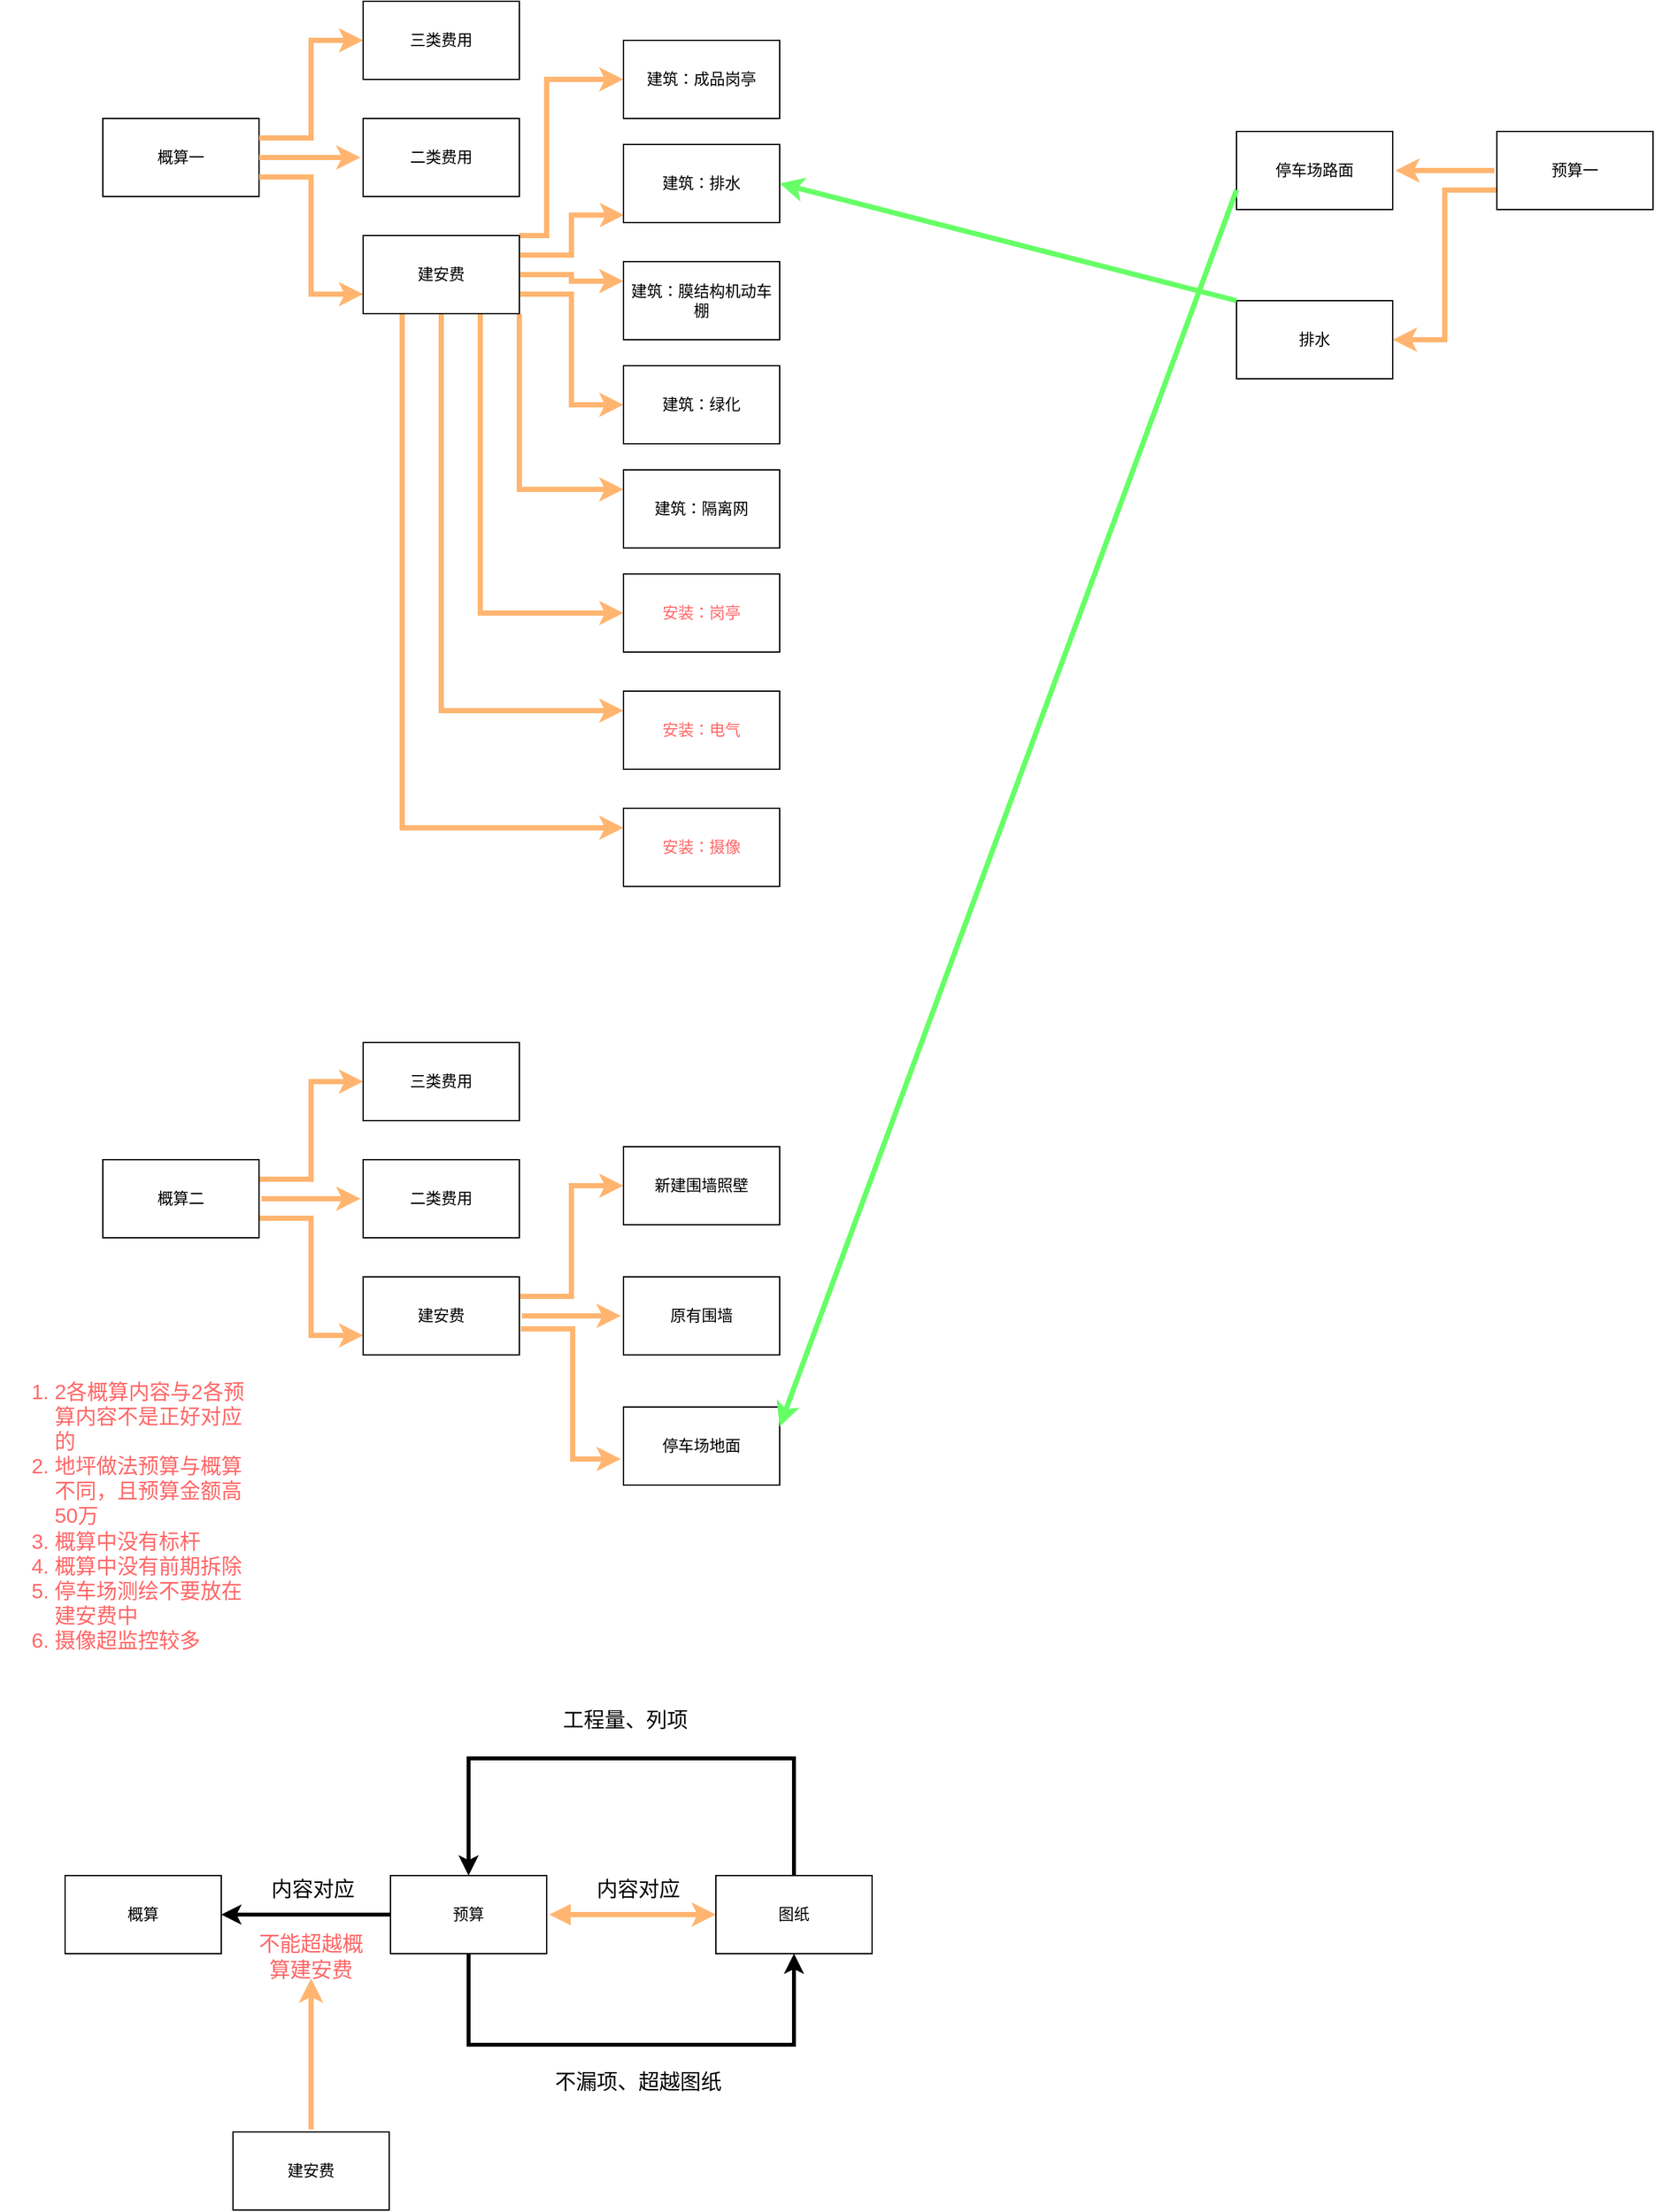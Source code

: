 <mxfile version="18.0.2" type="github">
  <diagram id="gnSNkafbzCCIT5434b_1" name="Page-1">
    <mxGraphModel dx="644" dy="2747" grid="1" gridSize="10" guides="1" tooltips="1" connect="1" arrows="1" fold="1" page="1" pageScale="1" pageWidth="827" pageHeight="1169" background="none" math="0" shadow="0">
      <root>
        <mxCell id="0" />
        <mxCell id="1" parent="0" />
        <mxCell id="iWLTTNfg7kQBC5YvRoqK-1" value="概算" style="rounded=0;whiteSpace=wrap;html=1;" parent="1" vertex="1">
          <mxGeometry x="50" y="120" width="120" height="60" as="geometry" />
        </mxCell>
        <mxCell id="iWLTTNfg7kQBC5YvRoqK-4" value="" style="edgeStyle=orthogonalEdgeStyle;orthogonalLoop=1;jettySize=auto;html=1;rounded=0;strokeWidth=3;" parent="1" source="iWLTTNfg7kQBC5YvRoqK-2" target="iWLTTNfg7kQBC5YvRoqK-1" edge="1">
          <mxGeometry relative="1" as="geometry" />
        </mxCell>
        <mxCell id="iWLTTNfg7kQBC5YvRoqK-5" value="内容对应" style="edgeLabel;html=1;align=center;verticalAlign=middle;resizable=0;points=[];fontSize=16;" parent="iWLTTNfg7kQBC5YvRoqK-4" vertex="1" connectable="0">
          <mxGeometry x="-0.322" y="-2" relative="1" as="geometry">
            <mxPoint x="-16" y="-18" as="offset" />
          </mxGeometry>
        </mxCell>
        <mxCell id="iWLTTNfg7kQBC5YvRoqK-11" style="edgeStyle=orthogonalEdgeStyle;rounded=0;orthogonalLoop=1;jettySize=auto;html=1;exitX=0.5;exitY=1;exitDx=0;exitDy=0;entryX=0.5;entryY=1;entryDx=0;entryDy=0;fontSize=16;strokeColor=default;strokeWidth=3;" parent="1" edge="1" target="iWLTTNfg7kQBC5YvRoqK-3" source="iWLTTNfg7kQBC5YvRoqK-2">
          <mxGeometry relative="1" as="geometry">
            <mxPoint x="420" y="161" as="sourcePoint" />
            <mxPoint x="550" y="161" as="targetPoint" />
            <Array as="points">
              <mxPoint x="360" y="250" />
              <mxPoint x="610" y="250" />
            </Array>
          </mxGeometry>
        </mxCell>
        <mxCell id="iWLTTNfg7kQBC5YvRoqK-12" value="不漏项、超越图纸" style="edgeLabel;html=1;align=center;verticalAlign=bottom;resizable=0;points=[];fontSize=16;" parent="iWLTTNfg7kQBC5YvRoqK-11" vertex="1" connectable="0">
          <mxGeometry x="0.26" y="2" relative="1" as="geometry">
            <mxPoint x="-46" y="41" as="offset" />
          </mxGeometry>
        </mxCell>
        <mxCell id="PJJ-QlD6DoD8dWd1bA27-1" style="orthogonalLoop=1;jettySize=auto;html=1;entryX=0;entryY=0.5;entryDx=0;entryDy=0;fontSize=16;strokeColor=#FFB570;strokeWidth=4;edgeStyle=orthogonalEdgeStyle;startArrow=block;targetPerimeterSpacing=2;sourcePerimeterSpacing=2;rounded=0;" edge="1" parent="1" source="iWLTTNfg7kQBC5YvRoqK-2" target="iWLTTNfg7kQBC5YvRoqK-3">
          <mxGeometry relative="1" as="geometry" />
        </mxCell>
        <mxCell id="PJJ-QlD6DoD8dWd1bA27-2" value="内容对应" style="edgeLabel;html=1;align=center;verticalAlign=middle;resizable=0;points=[];fontSize=16;" vertex="1" connectable="0" parent="PJJ-QlD6DoD8dWd1bA27-1">
          <mxGeometry x="0.16" y="-1" relative="1" as="geometry">
            <mxPoint x="-6" y="-21" as="offset" />
          </mxGeometry>
        </mxCell>
        <mxCell id="iWLTTNfg7kQBC5YvRoqK-2" value="预算" style="rounded=0;whiteSpace=wrap;html=1;" parent="1" vertex="1">
          <mxGeometry x="300" y="120" width="120" height="60" as="geometry" />
        </mxCell>
        <mxCell id="iWLTTNfg7kQBC5YvRoqK-9" style="edgeStyle=orthogonalEdgeStyle;rounded=0;orthogonalLoop=1;jettySize=auto;html=1;fontSize=16;strokeColor=default;strokeWidth=3;entryX=0.5;entryY=0;entryDx=0;entryDy=0;exitX=0.5;exitY=0;exitDx=0;exitDy=0;" parent="1" edge="1" target="iWLTTNfg7kQBC5YvRoqK-2" source="iWLTTNfg7kQBC5YvRoqK-3">
          <mxGeometry relative="1" as="geometry">
            <mxPoint x="550" y="137" as="sourcePoint" />
            <mxPoint x="340" y="80" as="targetPoint" />
            <Array as="points">
              <mxPoint x="610" y="30" />
              <mxPoint x="360" y="30" />
            </Array>
          </mxGeometry>
        </mxCell>
        <mxCell id="iWLTTNfg7kQBC5YvRoqK-10" value="工程量、列项" style="edgeLabel;html=1;align=center;verticalAlign=middle;resizable=0;points=[];fontSize=16;" parent="iWLTTNfg7kQBC5YvRoqK-9" vertex="1" connectable="0">
          <mxGeometry x="0.293" y="1" relative="1" as="geometry">
            <mxPoint x="58" y="-31" as="offset" />
          </mxGeometry>
        </mxCell>
        <mxCell id="iWLTTNfg7kQBC5YvRoqK-3" value="图纸" style="rounded=0;whiteSpace=wrap;html=1;" parent="1" vertex="1">
          <mxGeometry x="550" y="120" width="120" height="60" as="geometry" />
        </mxCell>
        <mxCell id="PJJ-QlD6DoD8dWd1bA27-3" value="&lt;font color=&quot;#ff6666&quot;&gt;不能超越概算建安费&lt;/font&gt;" style="text;html=1;strokeColor=none;fillColor=none;align=center;verticalAlign=middle;whiteSpace=wrap;rounded=0;fontSize=16;" vertex="1" parent="1">
          <mxGeometry x="194" y="167" width="90" height="30" as="geometry" />
        </mxCell>
        <mxCell id="PJJ-QlD6DoD8dWd1bA27-5" style="edgeStyle=orthogonalEdgeStyle;rounded=0;orthogonalLoop=1;jettySize=auto;html=1;fontSize=16;fontColor=#FF6666;startArrow=none;sourcePerimeterSpacing=2;targetPerimeterSpacing=2;strokeColor=#FFB570;strokeWidth=4;startFill=0;" edge="1" parent="1" source="PJJ-QlD6DoD8dWd1bA27-4" target="PJJ-QlD6DoD8dWd1bA27-3">
          <mxGeometry relative="1" as="geometry" />
        </mxCell>
        <mxCell id="PJJ-QlD6DoD8dWd1bA27-4" value="建安费" style="rounded=0;whiteSpace=wrap;html=1;" vertex="1" parent="1">
          <mxGeometry x="179" y="317" width="120" height="60" as="geometry" />
        </mxCell>
        <mxCell id="PJJ-QlD6DoD8dWd1bA27-6" value="概算一" style="rounded=0;whiteSpace=wrap;html=1;" vertex="1" parent="1">
          <mxGeometry x="79" y="-1230" width="120" height="60" as="geometry" />
        </mxCell>
        <mxCell id="PJJ-QlD6DoD8dWd1bA27-9" value="" style="edgeStyle=orthogonalEdgeStyle;rounded=0;orthogonalLoop=1;jettySize=auto;html=1;fontSize=16;fontColor=#FF6666;startArrow=none;startFill=0;sourcePerimeterSpacing=2;targetPerimeterSpacing=2;strokeColor=#FFB570;strokeWidth=4;" edge="1" parent="1" source="PJJ-QlD6DoD8dWd1bA27-7" target="PJJ-QlD6DoD8dWd1bA27-8">
          <mxGeometry relative="1" as="geometry" />
        </mxCell>
        <mxCell id="PJJ-QlD6DoD8dWd1bA27-14" style="edgeStyle=orthogonalEdgeStyle;rounded=0;orthogonalLoop=1;jettySize=auto;html=1;exitX=1;exitY=0.25;exitDx=0;exitDy=0;fontSize=16;fontColor=#FF6666;startArrow=none;startFill=0;sourcePerimeterSpacing=2;targetPerimeterSpacing=2;strokeColor=#FFB570;strokeWidth=4;entryX=0;entryY=0.5;entryDx=0;entryDy=0;" edge="1" parent="1" source="PJJ-QlD6DoD8dWd1bA27-7" target="PJJ-QlD6DoD8dWd1bA27-15">
          <mxGeometry relative="1" as="geometry">
            <mxPoint x="239" y="-480" as="targetPoint" />
          </mxGeometry>
        </mxCell>
        <mxCell id="PJJ-QlD6DoD8dWd1bA27-17" style="edgeStyle=orthogonalEdgeStyle;rounded=0;orthogonalLoop=1;jettySize=auto;html=1;exitX=1;exitY=0.75;exitDx=0;exitDy=0;entryX=0;entryY=0.75;entryDx=0;entryDy=0;fontSize=16;fontColor=#FF6666;startArrow=none;startFill=0;sourcePerimeterSpacing=2;targetPerimeterSpacing=2;strokeColor=#FFB570;strokeWidth=4;" edge="1" parent="1" source="PJJ-QlD6DoD8dWd1bA27-7" target="PJJ-QlD6DoD8dWd1bA27-16">
          <mxGeometry relative="1" as="geometry" />
        </mxCell>
        <mxCell id="PJJ-QlD6DoD8dWd1bA27-7" value="概算二" style="rounded=0;whiteSpace=wrap;html=1;" vertex="1" parent="1">
          <mxGeometry x="79" y="-430" width="120" height="60" as="geometry" />
        </mxCell>
        <mxCell id="PJJ-QlD6DoD8dWd1bA27-8" value="二类费用" style="rounded=0;whiteSpace=wrap;html=1;" vertex="1" parent="1">
          <mxGeometry x="279" y="-430" width="120" height="60" as="geometry" />
        </mxCell>
        <mxCell id="PJJ-QlD6DoD8dWd1bA27-15" value="三类费用" style="rounded=0;whiteSpace=wrap;html=1;" vertex="1" parent="1">
          <mxGeometry x="279" y="-520" width="120" height="60" as="geometry" />
        </mxCell>
        <mxCell id="PJJ-QlD6DoD8dWd1bA27-29" value="" style="edgeStyle=orthogonalEdgeStyle;rounded=0;orthogonalLoop=1;jettySize=auto;html=1;fontSize=16;fontColor=#FF6666;startArrow=none;startFill=0;sourcePerimeterSpacing=2;targetPerimeterSpacing=2;strokeColor=#FFB570;strokeWidth=4;" edge="1" parent="1" source="PJJ-QlD6DoD8dWd1bA27-16" target="PJJ-QlD6DoD8dWd1bA27-28">
          <mxGeometry relative="1" as="geometry" />
        </mxCell>
        <mxCell id="PJJ-QlD6DoD8dWd1bA27-31" value="" style="edgeStyle=orthogonalEdgeStyle;rounded=0;orthogonalLoop=1;jettySize=auto;html=1;fontSize=16;fontColor=#FF6666;startArrow=none;startFill=0;sourcePerimeterSpacing=2;targetPerimeterSpacing=2;strokeColor=#FFB570;strokeWidth=4;" edge="1" parent="1" target="PJJ-QlD6DoD8dWd1bA27-30">
          <mxGeometry relative="1" as="geometry">
            <mxPoint x="400" y="-300" as="sourcePoint" />
            <Array as="points">
              <mxPoint x="440" y="-300" />
              <mxPoint x="440" y="-200" />
            </Array>
          </mxGeometry>
        </mxCell>
        <mxCell id="PJJ-QlD6DoD8dWd1bA27-32" style="edgeStyle=orthogonalEdgeStyle;rounded=0;orthogonalLoop=1;jettySize=auto;html=1;exitX=1;exitY=0.25;exitDx=0;exitDy=0;fontSize=16;fontColor=#FF6666;startArrow=none;startFill=0;sourcePerimeterSpacing=2;targetPerimeterSpacing=2;strokeColor=#FFB570;strokeWidth=4;entryX=0;entryY=0.5;entryDx=0;entryDy=0;" edge="1" parent="1" source="PJJ-QlD6DoD8dWd1bA27-16" target="PJJ-QlD6DoD8dWd1bA27-33">
          <mxGeometry relative="1" as="geometry">
            <mxPoint x="450" y="-430" as="targetPoint" />
          </mxGeometry>
        </mxCell>
        <mxCell id="PJJ-QlD6DoD8dWd1bA27-16" value="建安费" style="rounded=0;whiteSpace=wrap;html=1;" vertex="1" parent="1">
          <mxGeometry x="279" y="-340" width="120" height="60" as="geometry" />
        </mxCell>
        <mxCell id="PJJ-QlD6DoD8dWd1bA27-27" value="&lt;ol&gt;&lt;li&gt;2各概算内容与2各预算内容不是正好对应的&lt;/li&gt;&lt;li&gt;地坪做法预算与概算不同，且预算金额高50万&lt;/li&gt;&lt;li&gt;概算中没有标杆&lt;/li&gt;&lt;li&gt;概算中没有前期拆除&lt;/li&gt;&lt;li&gt;停车场测绘不要放在建安费中&lt;/li&gt;&lt;li&gt;摄像超监控较多&lt;/li&gt;&lt;/ol&gt;" style="text;strokeColor=none;fillColor=none;html=1;whiteSpace=wrap;verticalAlign=middle;overflow=hidden;fontSize=16;fontColor=#FF6666;" vertex="1" parent="1">
          <mxGeometry y="-280" width="200" height="230" as="geometry" />
        </mxCell>
        <mxCell id="PJJ-QlD6DoD8dWd1bA27-28" value="原有围墙" style="rounded=0;whiteSpace=wrap;html=1;" vertex="1" parent="1">
          <mxGeometry x="479" y="-340" width="120" height="60" as="geometry" />
        </mxCell>
        <mxCell id="PJJ-QlD6DoD8dWd1bA27-30" value="停车场地面" style="rounded=0;whiteSpace=wrap;html=1;" vertex="1" parent="1">
          <mxGeometry x="479" y="-240" width="120" height="60" as="geometry" />
        </mxCell>
        <mxCell id="PJJ-QlD6DoD8dWd1bA27-33" value="新建围墙照壁" style="rounded=0;whiteSpace=wrap;html=1;" vertex="1" parent="1">
          <mxGeometry x="479" y="-440" width="120" height="60" as="geometry" />
        </mxCell>
        <mxCell id="PJJ-QlD6DoD8dWd1bA27-37" value="" style="edgeStyle=orthogonalEdgeStyle;rounded=0;orthogonalLoop=1;jettySize=auto;html=1;fontSize=16;fontColor=#FF6666;startArrow=none;startFill=0;sourcePerimeterSpacing=2;targetPerimeterSpacing=2;strokeColor=#FFB570;strokeWidth=4;exitX=1;exitY=0.5;exitDx=0;exitDy=0;" edge="1" parent="1" target="PJJ-QlD6DoD8dWd1bA27-40" source="PJJ-QlD6DoD8dWd1bA27-6">
          <mxGeometry relative="1" as="geometry">
            <mxPoint x="201" y="-1200" as="sourcePoint" />
          </mxGeometry>
        </mxCell>
        <mxCell id="PJJ-QlD6DoD8dWd1bA27-38" style="edgeStyle=orthogonalEdgeStyle;rounded=0;orthogonalLoop=1;jettySize=auto;html=1;fontSize=16;fontColor=#FF6666;startArrow=none;startFill=0;sourcePerimeterSpacing=2;targetPerimeterSpacing=2;strokeColor=#FFB570;strokeWidth=4;entryX=0;entryY=0.5;entryDx=0;entryDy=0;exitX=1;exitY=0.25;exitDx=0;exitDy=0;" edge="1" parent="1" target="PJJ-QlD6DoD8dWd1bA27-41" source="PJJ-QlD6DoD8dWd1bA27-6">
          <mxGeometry relative="1" as="geometry">
            <mxPoint x="239" y="-1280" as="targetPoint" />
            <mxPoint x="205" y="-1215" as="sourcePoint" />
          </mxGeometry>
        </mxCell>
        <mxCell id="PJJ-QlD6DoD8dWd1bA27-39" style="edgeStyle=orthogonalEdgeStyle;rounded=0;orthogonalLoop=1;jettySize=auto;html=1;entryX=0;entryY=0.75;entryDx=0;entryDy=0;fontSize=16;fontColor=#FF6666;startArrow=none;startFill=0;sourcePerimeterSpacing=2;targetPerimeterSpacing=2;strokeColor=#FFB570;strokeWidth=4;exitX=1;exitY=0.75;exitDx=0;exitDy=0;" edge="1" parent="1" target="PJJ-QlD6DoD8dWd1bA27-42" source="PJJ-QlD6DoD8dWd1bA27-6">
          <mxGeometry relative="1" as="geometry">
            <mxPoint x="199" y="-1180" as="sourcePoint" />
          </mxGeometry>
        </mxCell>
        <mxCell id="PJJ-QlD6DoD8dWd1bA27-40" value="二类费用" style="rounded=0;whiteSpace=wrap;html=1;" vertex="1" parent="1">
          <mxGeometry x="279" y="-1230" width="120" height="60" as="geometry" />
        </mxCell>
        <mxCell id="PJJ-QlD6DoD8dWd1bA27-41" value="三类费用" style="rounded=0;whiteSpace=wrap;html=1;" vertex="1" parent="1">
          <mxGeometry x="279" y="-1320" width="120" height="60" as="geometry" />
        </mxCell>
        <mxCell id="PJJ-QlD6DoD8dWd1bA27-44" value="" style="edgeStyle=orthogonalEdgeStyle;rounded=0;orthogonalLoop=1;jettySize=auto;html=1;fontSize=16;fontColor=#FF6666;startArrow=none;startFill=0;sourcePerimeterSpacing=2;targetPerimeterSpacing=2;strokeColor=#FFB570;strokeWidth=4;entryX=0;entryY=0.5;entryDx=0;entryDy=0;exitX=1;exitY=0;exitDx=0;exitDy=0;" edge="1" parent="1" source="PJJ-QlD6DoD8dWd1bA27-42" target="PJJ-QlD6DoD8dWd1bA27-43">
          <mxGeometry relative="1" as="geometry">
            <mxPoint x="380" y="-1150" as="sourcePoint" />
            <Array as="points">
              <mxPoint x="420" y="-1140" />
              <mxPoint x="420" y="-1260" />
            </Array>
          </mxGeometry>
        </mxCell>
        <mxCell id="PJJ-QlD6DoD8dWd1bA27-51" style="edgeStyle=orthogonalEdgeStyle;rounded=0;orthogonalLoop=1;jettySize=auto;html=1;exitX=1;exitY=0.25;exitDx=0;exitDy=0;entryX=0.004;entryY=0.904;entryDx=0;entryDy=0;entryPerimeter=0;fontSize=16;fontColor=#FF6666;startArrow=none;startFill=0;sourcePerimeterSpacing=2;targetPerimeterSpacing=2;strokeColor=#FFB570;strokeWidth=4;" edge="1" parent="1" source="PJJ-QlD6DoD8dWd1bA27-42" target="PJJ-QlD6DoD8dWd1bA27-46">
          <mxGeometry relative="1" as="geometry" />
        </mxCell>
        <mxCell id="PJJ-QlD6DoD8dWd1bA27-52" style="edgeStyle=orthogonalEdgeStyle;rounded=0;orthogonalLoop=1;jettySize=auto;html=1;exitX=1;exitY=0.5;exitDx=0;exitDy=0;entryX=0;entryY=0.25;entryDx=0;entryDy=0;fontSize=16;fontColor=#FF6666;startArrow=none;startFill=0;sourcePerimeterSpacing=2;targetPerimeterSpacing=2;strokeColor=#FFB570;strokeWidth=4;" edge="1" parent="1" source="PJJ-QlD6DoD8dWd1bA27-42" target="PJJ-QlD6DoD8dWd1bA27-47">
          <mxGeometry relative="1" as="geometry" />
        </mxCell>
        <mxCell id="PJJ-QlD6DoD8dWd1bA27-53" style="edgeStyle=orthogonalEdgeStyle;rounded=0;orthogonalLoop=1;jettySize=auto;html=1;exitX=1;exitY=0.75;exitDx=0;exitDy=0;entryX=0;entryY=0.5;entryDx=0;entryDy=0;fontSize=16;fontColor=#FF6666;startArrow=none;startFill=0;sourcePerimeterSpacing=2;targetPerimeterSpacing=2;strokeColor=#FFB570;strokeWidth=4;" edge="1" parent="1" source="PJJ-QlD6DoD8dWd1bA27-42" target="PJJ-QlD6DoD8dWd1bA27-48">
          <mxGeometry relative="1" as="geometry" />
        </mxCell>
        <mxCell id="PJJ-QlD6DoD8dWd1bA27-54" style="edgeStyle=orthogonalEdgeStyle;rounded=0;orthogonalLoop=1;jettySize=auto;html=1;exitX=1;exitY=1;exitDx=0;exitDy=0;entryX=0;entryY=0.25;entryDx=0;entryDy=0;fontSize=16;fontColor=#FF6666;startArrow=none;startFill=0;sourcePerimeterSpacing=2;targetPerimeterSpacing=2;strokeColor=#FFB570;strokeWidth=4;" edge="1" parent="1" source="PJJ-QlD6DoD8dWd1bA27-42" target="PJJ-QlD6DoD8dWd1bA27-49">
          <mxGeometry relative="1" as="geometry" />
        </mxCell>
        <mxCell id="PJJ-QlD6DoD8dWd1bA27-59" style="edgeStyle=orthogonalEdgeStyle;rounded=0;orthogonalLoop=1;jettySize=auto;html=1;exitX=0.75;exitY=1;exitDx=0;exitDy=0;entryX=0;entryY=0.5;entryDx=0;entryDy=0;fontSize=16;fontColor=#FF6666;startArrow=none;startFill=0;sourcePerimeterSpacing=2;targetPerimeterSpacing=2;strokeColor=#FFB570;strokeWidth=4;" edge="1" parent="1" source="PJJ-QlD6DoD8dWd1bA27-42" target="PJJ-QlD6DoD8dWd1bA27-56">
          <mxGeometry relative="1" as="geometry" />
        </mxCell>
        <mxCell id="PJJ-QlD6DoD8dWd1bA27-60" style="edgeStyle=orthogonalEdgeStyle;rounded=0;orthogonalLoop=1;jettySize=auto;html=1;exitX=0.5;exitY=1;exitDx=0;exitDy=0;entryX=0;entryY=0.25;entryDx=0;entryDy=0;fontSize=16;fontColor=#FF6666;startArrow=none;startFill=0;sourcePerimeterSpacing=2;targetPerimeterSpacing=2;strokeColor=#FFB570;strokeWidth=4;" edge="1" parent="1" source="PJJ-QlD6DoD8dWd1bA27-42" target="PJJ-QlD6DoD8dWd1bA27-57">
          <mxGeometry relative="1" as="geometry" />
        </mxCell>
        <mxCell id="PJJ-QlD6DoD8dWd1bA27-61" style="edgeStyle=orthogonalEdgeStyle;rounded=0;orthogonalLoop=1;jettySize=auto;html=1;exitX=0.25;exitY=1;exitDx=0;exitDy=0;entryX=0;entryY=0.25;entryDx=0;entryDy=0;fontSize=16;fontColor=#FF6666;startArrow=none;startFill=0;sourcePerimeterSpacing=2;targetPerimeterSpacing=2;strokeColor=#FFB570;strokeWidth=4;" edge="1" parent="1" source="PJJ-QlD6DoD8dWd1bA27-42" target="PJJ-QlD6DoD8dWd1bA27-58">
          <mxGeometry relative="1" as="geometry" />
        </mxCell>
        <mxCell id="PJJ-QlD6DoD8dWd1bA27-42" value="建安费" style="rounded=0;whiteSpace=wrap;html=1;" vertex="1" parent="1">
          <mxGeometry x="279" y="-1140" width="120" height="60" as="geometry" />
        </mxCell>
        <mxCell id="PJJ-QlD6DoD8dWd1bA27-43" value="建筑：成品岗亭" style="rounded=0;whiteSpace=wrap;html=1;" vertex="1" parent="1">
          <mxGeometry x="479" y="-1290" width="120" height="60" as="geometry" />
        </mxCell>
        <mxCell id="PJJ-QlD6DoD8dWd1bA27-46" value="建筑：排水" style="rounded=0;whiteSpace=wrap;html=1;" vertex="1" parent="1">
          <mxGeometry x="479" y="-1210" width="120" height="60" as="geometry" />
        </mxCell>
        <mxCell id="PJJ-QlD6DoD8dWd1bA27-47" value="建筑：膜结构机动车棚" style="rounded=0;whiteSpace=wrap;html=1;" vertex="1" parent="1">
          <mxGeometry x="479" y="-1120" width="120" height="60" as="geometry" />
        </mxCell>
        <mxCell id="PJJ-QlD6DoD8dWd1bA27-48" value="建筑：绿化" style="rounded=0;whiteSpace=wrap;html=1;" vertex="1" parent="1">
          <mxGeometry x="479" y="-1040" width="120" height="60" as="geometry" />
        </mxCell>
        <mxCell id="PJJ-QlD6DoD8dWd1bA27-49" value="建筑：隔离网" style="rounded=0;whiteSpace=wrap;html=1;" vertex="1" parent="1">
          <mxGeometry x="479" y="-960" width="120" height="60" as="geometry" />
        </mxCell>
        <mxCell id="PJJ-QlD6DoD8dWd1bA27-56" value="安装：岗亭" style="rounded=0;whiteSpace=wrap;html=1;fontColor=#FF6666;" vertex="1" parent="1">
          <mxGeometry x="479" y="-880" width="120" height="60" as="geometry" />
        </mxCell>
        <mxCell id="PJJ-QlD6DoD8dWd1bA27-57" value="安装：电气" style="rounded=0;whiteSpace=wrap;html=1;fontColor=#FF6666;" vertex="1" parent="1">
          <mxGeometry x="479" y="-790" width="120" height="60" as="geometry" />
        </mxCell>
        <mxCell id="PJJ-QlD6DoD8dWd1bA27-58" value="安装：摄像" style="rounded=0;whiteSpace=wrap;html=1;fontColor=#FF6666;" vertex="1" parent="1">
          <mxGeometry x="479" y="-700" width="120" height="60" as="geometry" />
        </mxCell>
        <mxCell id="PJJ-QlD6DoD8dWd1bA27-64" value="" style="edgeStyle=orthogonalEdgeStyle;rounded=0;orthogonalLoop=1;jettySize=auto;html=1;fontSize=16;fontColor=#FF6666;startArrow=none;startFill=0;sourcePerimeterSpacing=2;targetPerimeterSpacing=2;strokeColor=#FFB570;strokeWidth=4;" edge="1" parent="1" source="PJJ-QlD6DoD8dWd1bA27-62" target="PJJ-QlD6DoD8dWd1bA27-63">
          <mxGeometry relative="1" as="geometry" />
        </mxCell>
        <mxCell id="PJJ-QlD6DoD8dWd1bA27-68" style="edgeStyle=orthogonalEdgeStyle;rounded=0;orthogonalLoop=1;jettySize=auto;html=1;exitX=0;exitY=0.75;exitDx=0;exitDy=0;entryX=1;entryY=0.5;entryDx=0;entryDy=0;fontSize=16;fontColor=#FF6666;startArrow=none;startFill=0;sourcePerimeterSpacing=2;targetPerimeterSpacing=2;strokeColor=#FFB570;strokeWidth=4;" edge="1" parent="1" source="PJJ-QlD6DoD8dWd1bA27-62" target="PJJ-QlD6DoD8dWd1bA27-66">
          <mxGeometry relative="1" as="geometry" />
        </mxCell>
        <mxCell id="PJJ-QlD6DoD8dWd1bA27-62" value="预算一" style="rounded=0;whiteSpace=wrap;html=1;" vertex="1" parent="1">
          <mxGeometry x="1150" y="-1220" width="120" height="60" as="geometry" />
        </mxCell>
        <mxCell id="PJJ-QlD6DoD8dWd1bA27-63" value="停车场路面" style="rounded=0;whiteSpace=wrap;html=1;" vertex="1" parent="1">
          <mxGeometry x="950" y="-1220" width="120" height="60" as="geometry" />
        </mxCell>
        <mxCell id="PJJ-QlD6DoD8dWd1bA27-66" value="排水" style="rounded=0;whiteSpace=wrap;html=1;" vertex="1" parent="1">
          <mxGeometry x="950" y="-1090" width="120" height="60" as="geometry" />
        </mxCell>
        <mxCell id="PJJ-QlD6DoD8dWd1bA27-69" value="" style="endArrow=classic;html=1;rounded=0;fontSize=16;fontColor=#FF6666;sourcePerimeterSpacing=2;targetPerimeterSpacing=2;strokeColor=#66FF66;strokeWidth=4;exitX=0;exitY=0;exitDx=0;exitDy=0;entryX=1;entryY=0.5;entryDx=0;entryDy=0;" edge="1" parent="1" source="PJJ-QlD6DoD8dWd1bA27-66" target="PJJ-QlD6DoD8dWd1bA27-46">
          <mxGeometry width="50" height="50" relative="1" as="geometry">
            <mxPoint x="630" y="-1080" as="sourcePoint" />
            <mxPoint x="680" y="-1130" as="targetPoint" />
          </mxGeometry>
        </mxCell>
        <mxCell id="PJJ-QlD6DoD8dWd1bA27-70" value="" style="endArrow=classic;html=1;rounded=0;fontSize=16;fontColor=#FF6666;sourcePerimeterSpacing=2;targetPerimeterSpacing=2;strokeColor=#66FF66;strokeWidth=4;entryX=1;entryY=0.25;entryDx=0;entryDy=0;exitX=0;exitY=0.75;exitDx=0;exitDy=0;" edge="1" parent="1" source="PJJ-QlD6DoD8dWd1bA27-63" target="PJJ-QlD6DoD8dWd1bA27-30">
          <mxGeometry width="50" height="50" relative="1" as="geometry">
            <mxPoint x="851" y="-1110" as="sourcePoint" />
            <mxPoint x="820" y="-255" as="targetPoint" />
          </mxGeometry>
        </mxCell>
      </root>
    </mxGraphModel>
  </diagram>
</mxfile>
